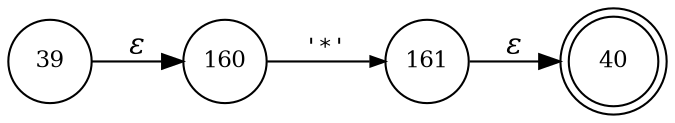 digraph ATN {
rankdir=LR;
s40[fontsize=11, label="40", shape=doublecircle, fixedsize=true, width=.6];
s160[fontsize=11,label="160", shape=circle, fixedsize=true, width=.55, peripheries=1];
s161[fontsize=11,label="161", shape=circle, fixedsize=true, width=.55, peripheries=1];
s39[fontsize=11,label="39", shape=circle, fixedsize=true, width=.55, peripheries=1];
s39 -> s160 [fontname="Times-Italic", label="&epsilon;"];
s160 -> s161 [fontsize=11, fontname="Courier", arrowsize=.7, label = "'*'", arrowhead = normal];
s161 -> s40 [fontname="Times-Italic", label="&epsilon;"];
}